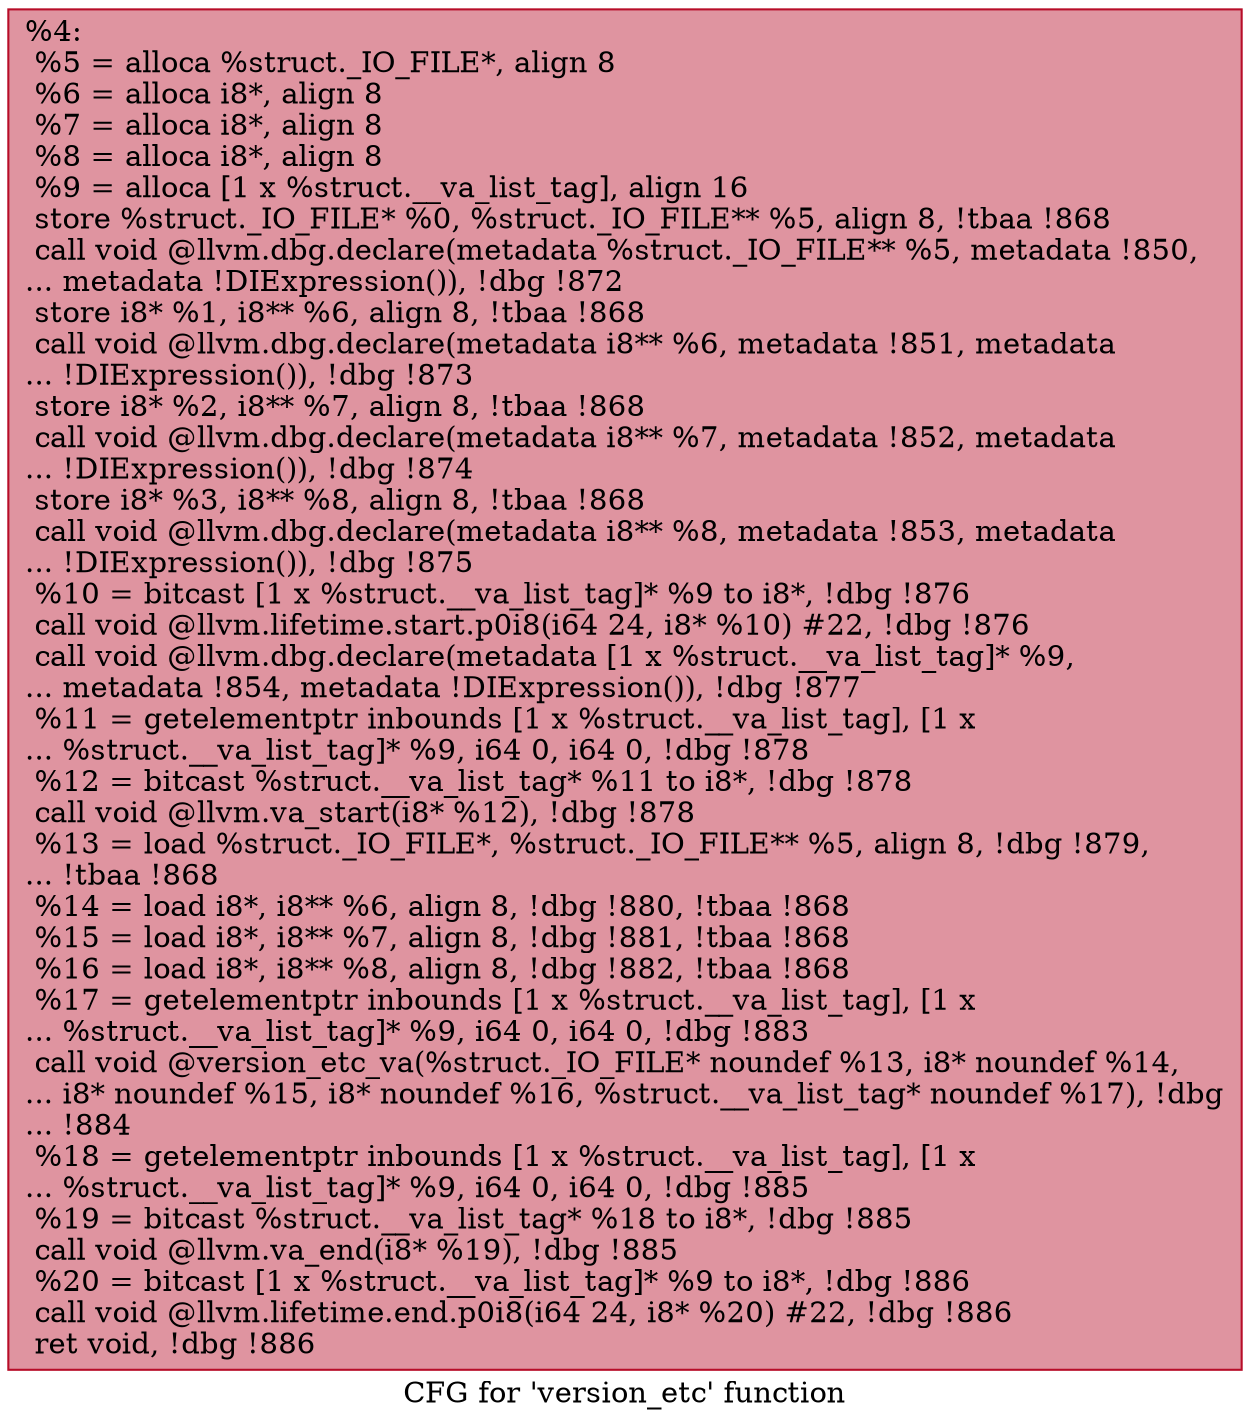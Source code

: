 digraph "CFG for 'version_etc' function" {
	label="CFG for 'version_etc' function";

	Node0x271c0c0 [shape=record,color="#b70d28ff", style=filled, fillcolor="#b70d2870",label="{%4:\l  %5 = alloca %struct._IO_FILE*, align 8\l  %6 = alloca i8*, align 8\l  %7 = alloca i8*, align 8\l  %8 = alloca i8*, align 8\l  %9 = alloca [1 x %struct.__va_list_tag], align 16\l  store %struct._IO_FILE* %0, %struct._IO_FILE** %5, align 8, !tbaa !868\l  call void @llvm.dbg.declare(metadata %struct._IO_FILE** %5, metadata !850,\l... metadata !DIExpression()), !dbg !872\l  store i8* %1, i8** %6, align 8, !tbaa !868\l  call void @llvm.dbg.declare(metadata i8** %6, metadata !851, metadata\l... !DIExpression()), !dbg !873\l  store i8* %2, i8** %7, align 8, !tbaa !868\l  call void @llvm.dbg.declare(metadata i8** %7, metadata !852, metadata\l... !DIExpression()), !dbg !874\l  store i8* %3, i8** %8, align 8, !tbaa !868\l  call void @llvm.dbg.declare(metadata i8** %8, metadata !853, metadata\l... !DIExpression()), !dbg !875\l  %10 = bitcast [1 x %struct.__va_list_tag]* %9 to i8*, !dbg !876\l  call void @llvm.lifetime.start.p0i8(i64 24, i8* %10) #22, !dbg !876\l  call void @llvm.dbg.declare(metadata [1 x %struct.__va_list_tag]* %9,\l... metadata !854, metadata !DIExpression()), !dbg !877\l  %11 = getelementptr inbounds [1 x %struct.__va_list_tag], [1 x\l... %struct.__va_list_tag]* %9, i64 0, i64 0, !dbg !878\l  %12 = bitcast %struct.__va_list_tag* %11 to i8*, !dbg !878\l  call void @llvm.va_start(i8* %12), !dbg !878\l  %13 = load %struct._IO_FILE*, %struct._IO_FILE** %5, align 8, !dbg !879,\l... !tbaa !868\l  %14 = load i8*, i8** %6, align 8, !dbg !880, !tbaa !868\l  %15 = load i8*, i8** %7, align 8, !dbg !881, !tbaa !868\l  %16 = load i8*, i8** %8, align 8, !dbg !882, !tbaa !868\l  %17 = getelementptr inbounds [1 x %struct.__va_list_tag], [1 x\l... %struct.__va_list_tag]* %9, i64 0, i64 0, !dbg !883\l  call void @version_etc_va(%struct._IO_FILE* noundef %13, i8* noundef %14,\l... i8* noundef %15, i8* noundef %16, %struct.__va_list_tag* noundef %17), !dbg\l... !884\l  %18 = getelementptr inbounds [1 x %struct.__va_list_tag], [1 x\l... %struct.__va_list_tag]* %9, i64 0, i64 0, !dbg !885\l  %19 = bitcast %struct.__va_list_tag* %18 to i8*, !dbg !885\l  call void @llvm.va_end(i8* %19), !dbg !885\l  %20 = bitcast [1 x %struct.__va_list_tag]* %9 to i8*, !dbg !886\l  call void @llvm.lifetime.end.p0i8(i64 24, i8* %20) #22, !dbg !886\l  ret void, !dbg !886\l}"];
}
